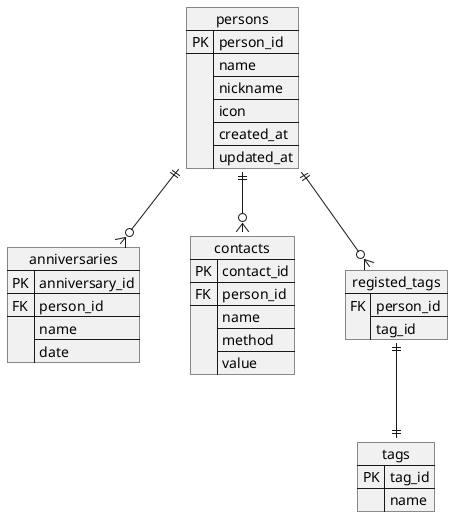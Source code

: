 @startuml
hide circle

json anniversaries {
    "PK": "anniversary_id",
    "FK": "person_id",
    "": ["name", "date"]
}
json contacts {
    "PK": "contact_id",
    "FK": "person_id",
    "": ["name", "method", "value"]
}
json tags {
    "PK": "tag_id",
    "": "name"
}
json persons {
    "PK": "person_id",
    "": ["name", "nickname", "icon", "created_at", "updated_at"]
}
json registed_tags {
    "FK": ["person_id", "tag_id"]
}

persons ||--o{ anniversaries
persons ||--o{ contacts
persons ||--o{ registed_tags
registed_tags ||--|| tags

@enduml
